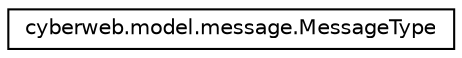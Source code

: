 digraph G
{
  edge [fontname="Helvetica",fontsize="10",labelfontname="Helvetica",labelfontsize="10"];
  node [fontname="Helvetica",fontsize="10",shape=record];
  rankdir="LR";
  Node1 [label="cyberweb.model.message.MessageType",height=0.2,width=0.4,color="black", fillcolor="white", style="filled",URL="$classcyberweb_1_1model_1_1message_1_1_message_type.html"];
}
